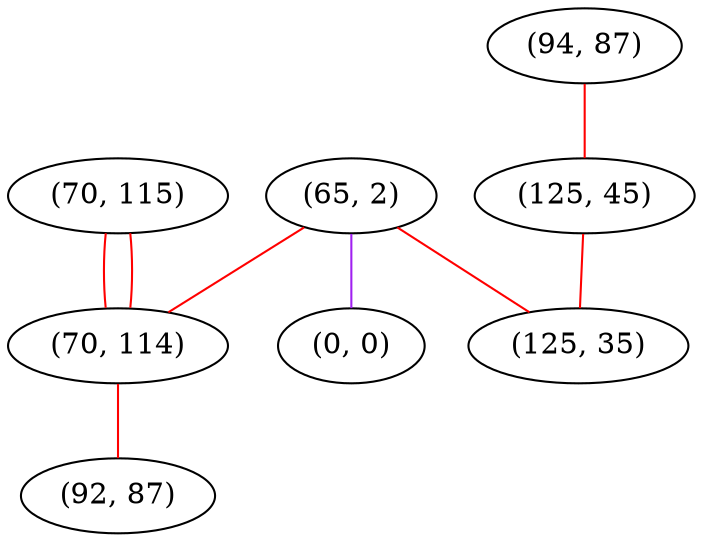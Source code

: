 graph "" {
"(70, 115)";
"(65, 2)";
"(70, 114)";
"(92, 87)";
"(94, 87)";
"(0, 0)";
"(125, 45)";
"(125, 35)";
"(70, 115)" -- "(70, 114)"  [color=red, key=0, weight=1];
"(70, 115)" -- "(70, 114)"  [color=red, key=1, weight=1];
"(65, 2)" -- "(70, 114)"  [color=red, key=0, weight=1];
"(65, 2)" -- "(0, 0)"  [color=purple, key=0, weight=4];
"(65, 2)" -- "(125, 35)"  [color=red, key=0, weight=1];
"(70, 114)" -- "(92, 87)"  [color=red, key=0, weight=1];
"(94, 87)" -- "(125, 45)"  [color=red, key=0, weight=1];
"(125, 45)" -- "(125, 35)"  [color=red, key=0, weight=1];
}
